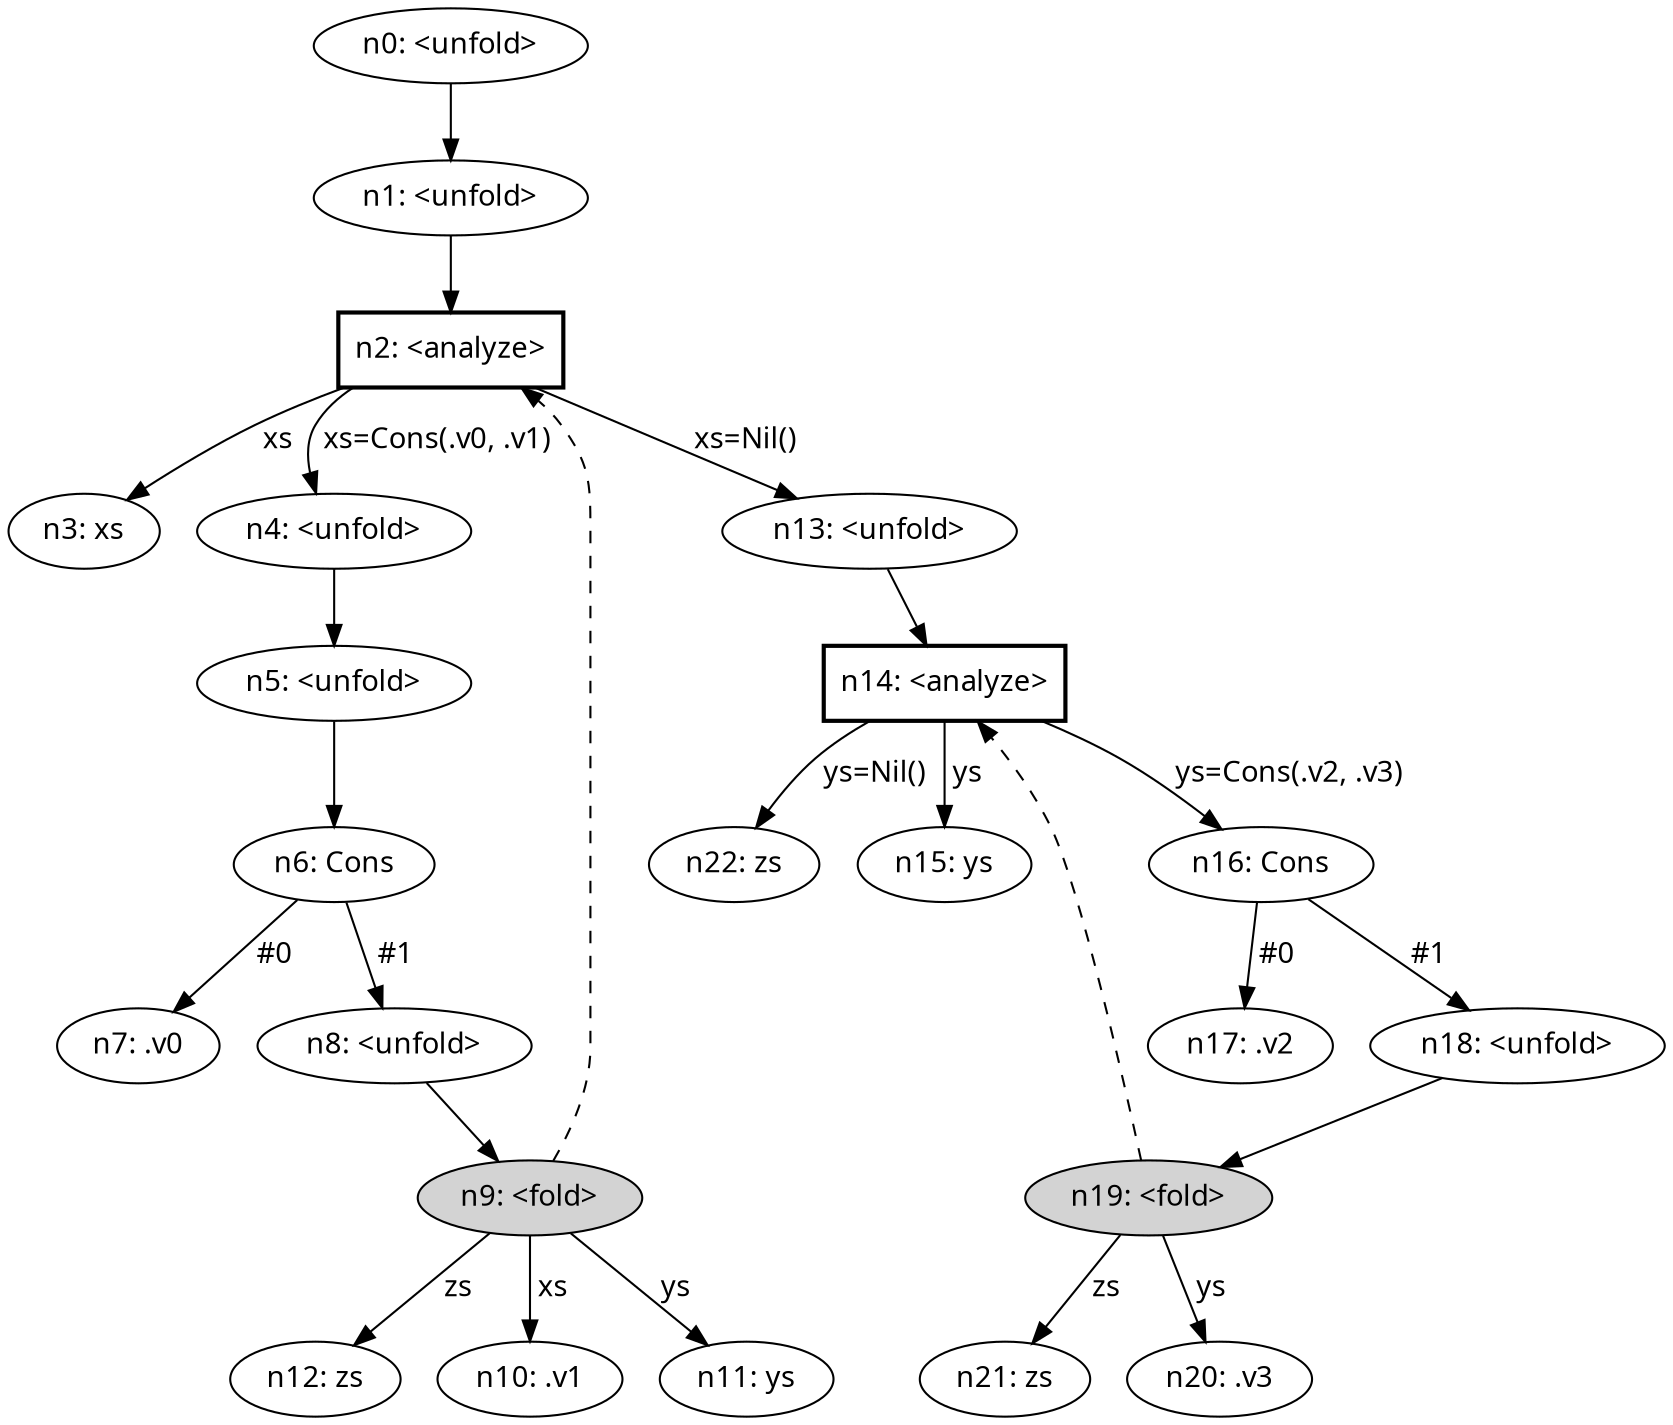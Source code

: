 digraph {
    node [fontname="bold helvetica"];
    edge [fontname="bold helvetica"];
    n0 [label="n0: <unfold>"];
    n1 [label="n1: <unfold>"];
    n0 -> n1;
    n2 [label="n2: <analyze>"] [shape=box style=bold];
    n1 -> n2;
    n3 [label="n3: xs"];
    n2 -> n3 [label=" xs "];
    n4 [label="n4: <unfold>"];
    n2 -> n4 [label=" xs=Cons(.v0, .v1) "];
    n5 [label="n5: <unfold>"];
    n4 -> n5;
    n6 [label="n6: Cons"];
    n5 -> n6;
    n7 [label="n7: .v0"];
    n6 -> n7 [label=" #0 "];
    n8 [label="n8: <unfold>"];
    n6 -> n8 [label=" #1 "];
    n9 [label="n9: <fold>"] [style=filled];
    n8 -> n9;
    n9 -> n2 [style=dashed];
    n10 [label="n10: .v1"];
    n9 -> n10 [label=" xs "];
    n11 [label="n11: ys"];
    n9 -> n11 [label=" ys "];
    n12 [label="n12: zs"];
    n9 -> n12 [label=" zs "];
    n13 [label="n13: <unfold>"];
    n2 -> n13 [label=" xs=Nil() "];
    n14 [label="n14: <analyze>"] [shape=box style=bold];
    n13 -> n14;
    n15 [label="n15: ys"];
    n14 -> n15 [label=" ys "];
    n16 [label="n16: Cons"];
    n14 -> n16 [label=" ys=Cons(.v2, .v3) "];
    n17 [label="n17: .v2"];
    n16 -> n17 [label=" #0 "];
    n18 [label="n18: <unfold>"];
    n16 -> n18 [label=" #1 "];
    n19 [label="n19: <fold>"] [style=filled];
    n18 -> n19;
    n19 -> n14 [style=dashed];
    n20 [label="n20: .v3"];
    n19 -> n20 [label=" ys "];
    n21 [label="n21: zs"];
    n19 -> n21 [label=" zs "];
    n22 [label="n22: zs"];
    n14 -> n22 [label=" ys=Nil() "];
}
